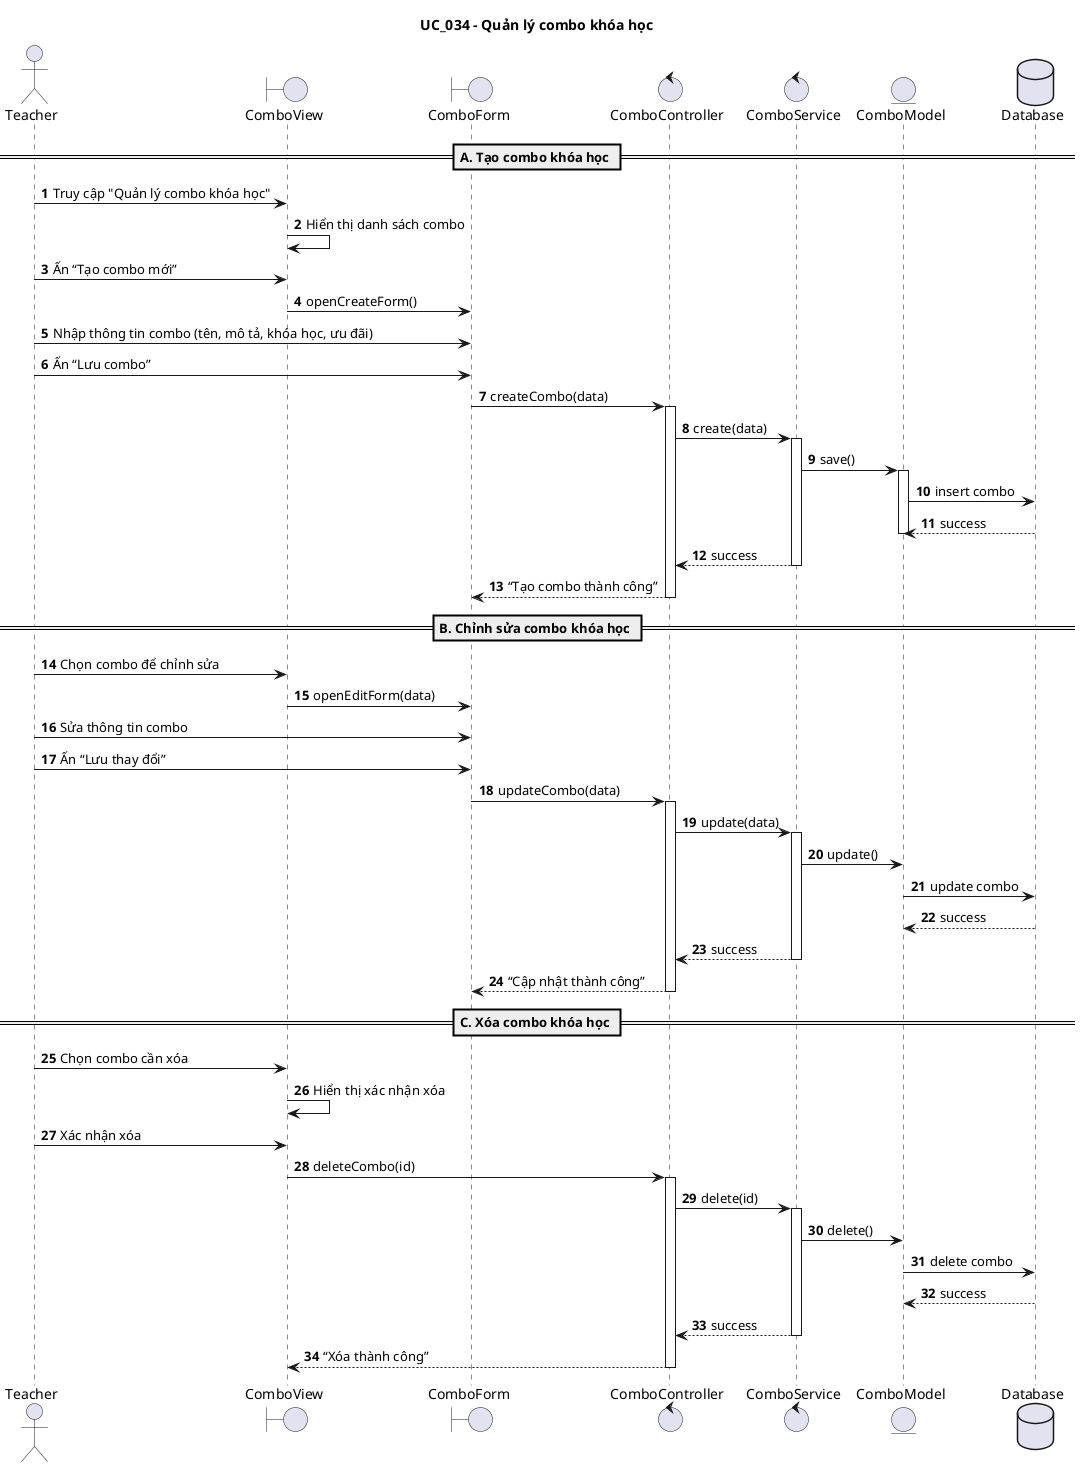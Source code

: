 @startuml
title UC_034 – Quản lý combo khóa học

autonumber

actor Teacher
boundary ComboView
boundary ComboForm
control ComboController
control ComboService
entity ComboModel
database Database

== A. Tạo combo khóa học ==

Teacher -> ComboView : Truy cập "Quản lý combo khóa học"
ComboView -> ComboView : Hiển thị danh sách combo

Teacher -> ComboView : Ấn “Tạo combo mới”
ComboView -> ComboForm : openCreateForm()

Teacher -> ComboForm : Nhập thông tin combo (tên, mô tả, khóa học, ưu đãi)
Teacher -> ComboForm : Ấn “Lưu combo”
ComboForm -> ComboController : createCombo(data)
activate ComboController
ComboController -> ComboService : create(data)
activate ComboService
ComboService -> ComboModel : save()
activate ComboModel
ComboModel -> Database : insert combo
Database --> ComboModel : success
deactivate ComboModel
ComboService --> ComboController : success
deactivate ComboService
ComboController --> ComboForm : “Tạo combo thành công”
deactivate ComboController

== B. Chỉnh sửa combo khóa học ==

Teacher -> ComboView : Chọn combo để chỉnh sửa
ComboView -> ComboForm : openEditForm(data)

Teacher -> ComboForm : Sửa thông tin combo
Teacher -> ComboForm : Ấn “Lưu thay đổi”
ComboForm -> ComboController : updateCombo(data)
activate ComboController
ComboController -> ComboService : update(data)
activate ComboService
ComboService -> ComboModel : update()
ComboModel -> Database : update combo
Database --> ComboModel : success
deactivate ComboModel
ComboService --> ComboController : success
deactivate ComboService
ComboController --> ComboForm : “Cập nhật thành công”
deactivate ComboController

== C. Xóa combo khóa học ==

Teacher -> ComboView : Chọn combo cần xóa
ComboView -> ComboView : Hiển thị xác nhận xóa

Teacher -> ComboView : Xác nhận xóa
ComboView -> ComboController : deleteCombo(id)
activate ComboController
ComboController -> ComboService : delete(id)
activate ComboService
ComboService -> ComboModel : delete()
ComboModel -> Database : delete combo
Database --> ComboModel : success
deactivate ComboModel
ComboService --> ComboController : success
deactivate ComboService
ComboController --> ComboView : “Xóa thành công”
deactivate ComboController

@enduml
